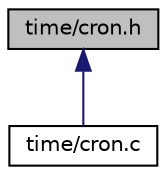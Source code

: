 digraph "time/cron.h"
{
 // INTERACTIVE_SVG=YES
 // LATEX_PDF_SIZE
  bgcolor="transparent";
  edge [fontname="Helvetica",fontsize="10",labelfontname="Helvetica",labelfontsize="10"];
  node [fontname="Helvetica",fontsize="10",shape=record];
  Node1 [label="time/cron.h",height=0.2,width=0.4,color="black", fillcolor="grey75", style="filled", fontcolor="black",tooltip="Cron-like scheduling framework for embebedded systems."];
  Node1 -> Node2 [dir="back",color="midnightblue",fontsize="10",style="solid",fontname="Helvetica"];
  Node2 [label="time/cron.c",height=0.2,width=0.4,color="black",URL="$cron_8c.html",tooltip="Cron-like scheduling framework implementations."];
}
